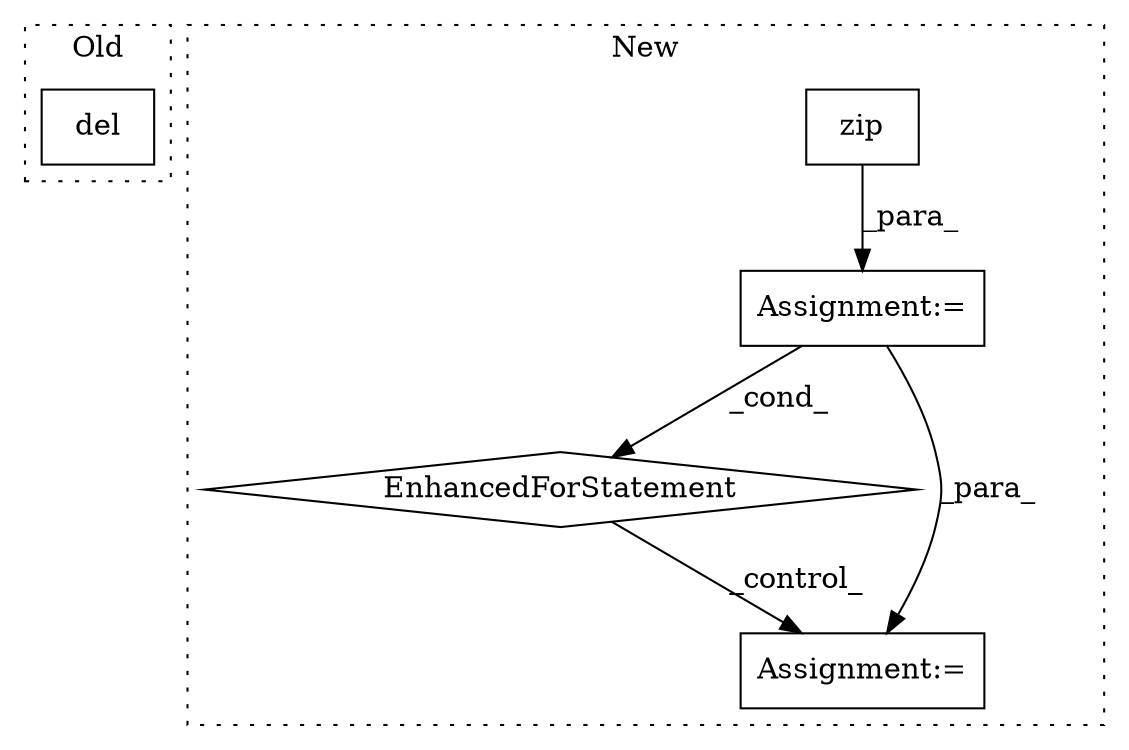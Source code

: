 digraph G {
subgraph cluster0 {
1 [label="del" a="32" s="6323,6364" l="4,1" shape="box"];
label = "Old";
style="dotted";
}
subgraph cluster1 {
2 [label="zip" a="32" s="5185,5207" l="4,1" shape="box"];
3 [label="EnhancedForStatement" a="70" s="5101,5208" l="69,2" shape="diamond"];
4 [label="Assignment:=" a="7" s="5101,5208" l="69,2" shape="box"];
5 [label="Assignment:=" a="7" s="5283" l="1" shape="box"];
label = "New";
style="dotted";
}
2 -> 4 [label="_para_"];
3 -> 5 [label="_control_"];
4 -> 5 [label="_para_"];
4 -> 3 [label="_cond_"];
}